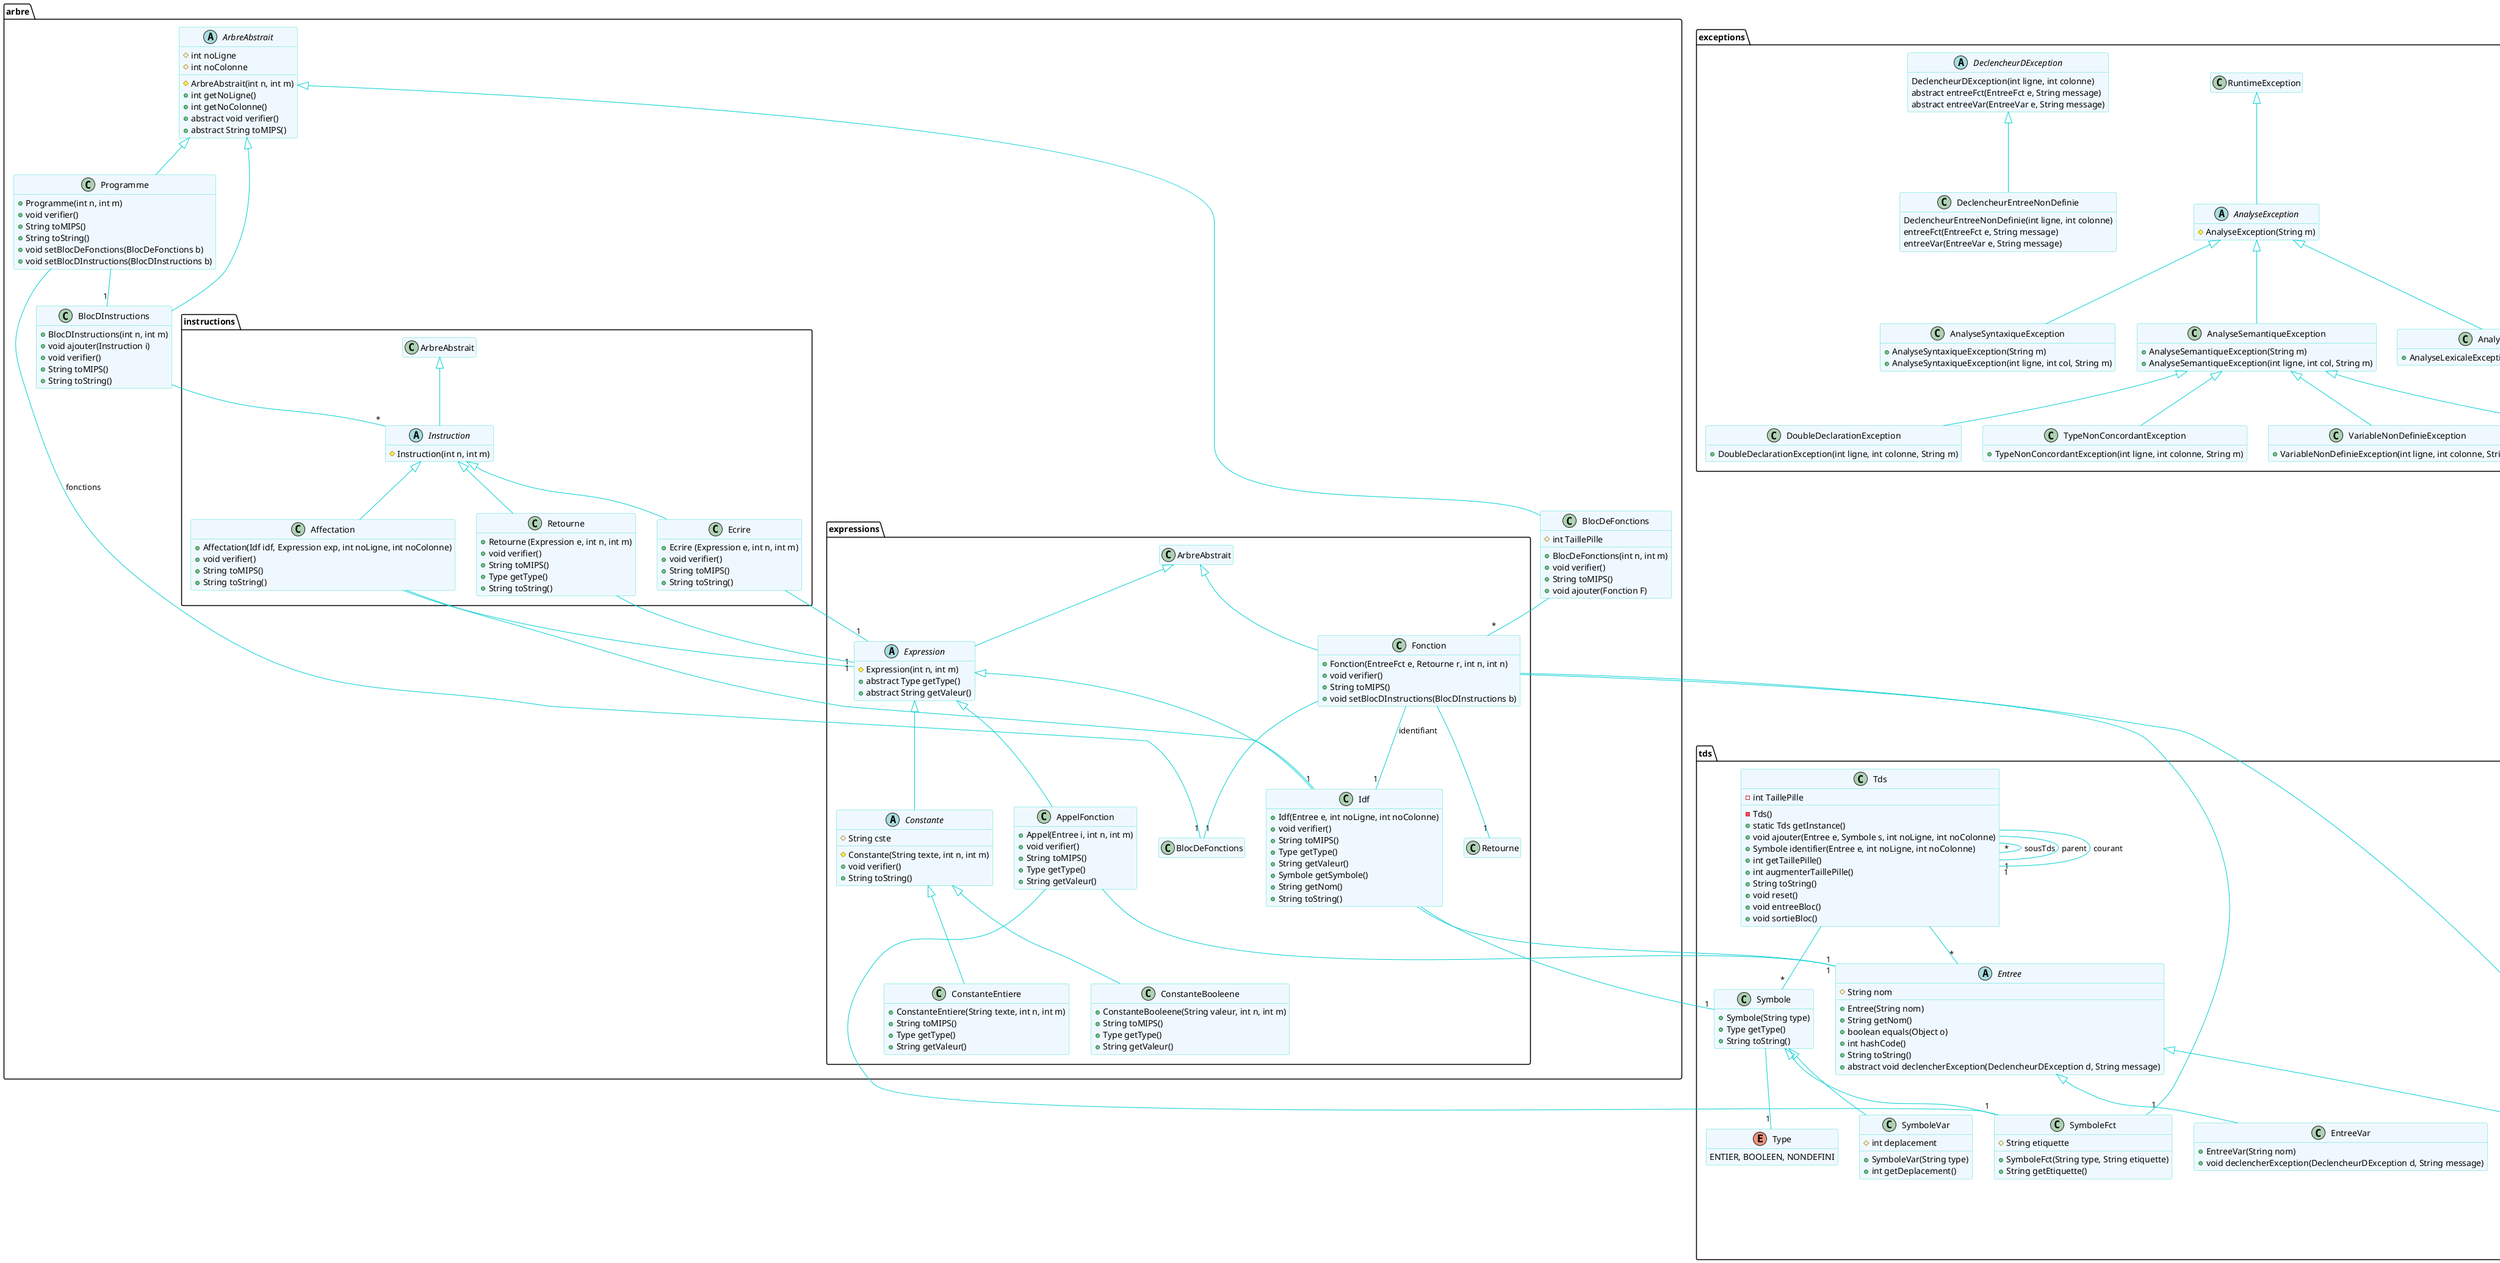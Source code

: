 @startuml
skinparam class {
BackgroundColor AliceBlue
ArrowColor DarkTurquoise
BorderColor Turquoise
}

skinparam stereotypeCBackgroundColor DarkTurquoise
skinparam stereotypeIBackgroundColor Magenta
skinparam stereotypeABackgroundColor Yellow

hide stereotype
hide empty member

package tds {
	class Symbole {
		+ Symbole(String type)
		+ Type getType()
		+ String toString()
	}
	Symbole --"1" Type

	class SymboleVar extends Symbole {
		# int deplacement
		+ SymboleVar(String type)
		+ int getDeplacement()
	}

	class SymboleFct extends Symbole {
		# String etiquette
		+ SymboleFct(String type, String etiquette)
		+ String getEtiquette()
	}

	abstract class Entree {
		# String nom
		+ Entree(String nom)
		+ String getNom()
		+ boolean equals(Object o)
		+ int hashCode()
		+ String toString()
		+ abstract void declencherException(DeclencheurDException d, String message)
	}

	class EntreeVar extends Entree {
		+ EntreeVar(String nom)
		+ void declencherException(DeclencheurDException d, String message)
	}

	class EntreeFct extends Entree {
		+ EntreeFct(String nom, String... typeParametre)
		+ boolean equals(Object o)
		+ int hashCode()
		+ void declencherException(DeclencheurDException d, String message)
	}
	EntreeFct --"*" String : typesParametres

	class Tds {
		- int TaillePille
		- Tds()
		+ static Tds getInstance()
		+ void ajouter(Entree e, Symbole s, int noLigne, int noColonne)
		+ Symbole identifier(Entree e, int noLigne, int noColonne)
		+ int getTaillePille()
		+ int augmenterTaillePille()
		+ String toString()
		+ void reset()
		+ void entreeBloc()
		+ void sortieBloc()
	}
	Tds --"*" Tds : sousTds
	Tds --"1" Tds : parent
	Tds --"1" Tds : courant
	Tds --"*" Symbole
	Tds --"*" Entree

	enum Type {
		ENTIER, BOOLEEN, NONDEFINI
	}

}

package arbre {

	package expressions {

		abstract class Constante extends Expression {
			# String cste
			# Constante(String texte, int n, int m)
			+ void verifier()
			+ String toString()
		}

		class ConstanteEntiere extends Constante {
			+ ConstanteEntiere(String texte, int n, int m)
			+ String toMIPS()
			+ Type getType()
			+ String getValeur()
		}

		class ConstanteBooleene extends Constante {
			+ ConstanteBooleene(String valeur, int n, int m)
			+ String toMIPS()
			+ Type getType()
			+ String getValeur()
		}

		abstract class Expression extends ArbreAbstrait{
			# Expression(int n, int m)
			+ abstract Type getType()
			+ abstract String getValeur()
		}

		class Idf extends Expression {
			+ Idf(Entree e, int noLigne, int noColonne)
			+ void verifier()
			+ String toMIPS()
			+ Type getType()
			+ String getValeur()
			+ Symbole getSymbole()
			+ String getNom()
			+ String toString()
		}
		Idf --"1" Symbole
		Idf --"1" Entree

		class Fonction extends ArbreAbstrait {
			+ Fonction(EntreeFct e, Retourne r, int n, int n)
			+ void verifier()
			+ String toMIPS()
			+ void setBlocDInstructions(BlocDInstructions b)
		}

		Fonction --"1" EntreeFct
		Fonction --"1" SymboleFct
		Fonction --"1" Retourne
		Fonction --"1" BlocDeFonctions

		class AppelFonction extends Expression {
			+ Appel(Entree i, int n, int m)
			+ void verifier()
			+ String toMIPS()
			+ Type getType()
			+ String getValeur()
		}

		AppelFonction --"1" Entree
		AppelFonction --"1" SymboleFct

		Fonction --"1" Idf : identifiant
	}
	package instructions {

		class Affectation extends Instruction {
			+ Affectation(Idf idf, Expression exp, int noLigne, int noColonne)
			+ void verifier()
			+ String toMIPS()
			+ String toString()
		}

		Affectation --"1" Idf
		Affectation --"1" Expression

		class Ecrire extends Instruction{
			+ Ecrire (Expression e, int n, int m)
			+ void verifier()
			+ String toMIPS()
			+ String toString()
		}
		Ecrire --"1" Expression

		abstract class Instruction extends ArbreAbstrait{
  	 		# Instruction(int n, int m)
		}

		class Retourne extends Instruction{
			+ Retourne (Expression e, int n, int m)
			+ void verifier()
			+ String toMIPS()
			+ Type getType()
			+ String toString()
		}

		Retourne --"1" Expression
	}

	abstract class ArbreAbstrait {
   		# int noLigne
   		# int noColonne
   		# ArbreAbstrait(int n, int m)
	 	+ int getNoLigne()
	 	+ int getNoColonne()
   		+ abstract void verifier()
   		+ abstract String toMIPS()
	}

	class BlocDInstructions extends ArbreAbstrait {
		+ BlocDInstructions(int n, int m)
		+ void ajouter(Instruction i)
		+ void verifier()
		+ String toMIPS()
		+ String toString()
	}
	BlocDInstructions --"*" Instruction

	class Programme extends ArbreAbstrait {
		+ Programme(int n, int m)
		+ void verifier()
		+ String toMIPS()
		+ String toString()
		+ void setBlocDeFonctions(BlocDeFonctions b)
		+ void setBlocDInstructions(BlocDInstructions b)
	}

	Programme --"1" BlocDeFonctions : fonctions
	Programme --"1" BlocDInstructions

	class BlocDeFonctions extends ArbreAbstrait {
		# int TaillePille
		+ BlocDeFonctions(int n, int m)
		+ void verifier()
		+ String toMIPS()
		+ void ajouter(Fonction F)
	}

	BlocDeFonctions --"*" Fonction

}

package exceptions {
	abstract class AnalyseException extends RuntimeException {
		# AnalyseException(String m)
	}

	class AnalyseLexicaleException extends AnalyseException {
		+ AnalyseLexicaleException(int ligne, int colonne, String m)
	}

	class AnalyseSyntaxiqueException extends AnalyseException {
		+ AnalyseSyntaxiqueException(String m)
		+ AnalyseSyntaxiqueException(int ligne, int col, String m)
	}

	class AnalyseSemantiqueException extends AnalyseException{
		+ AnalyseSemantiqueException(String m)
		+ AnalyseSemantiqueException(int ligne, int col, String m)
	}

	class DoubleDeclarationException extends AnalyseSemantiqueException {
		+ DoubleDeclarationException(int ligne, int colonne, String m)
	}

	class TypeNonConcordantException extends AnalyseSemantiqueException {
		+ TypeNonConcordantException(int ligne, int colonne, String m)
	}

	class VariableNonDefinieException extends AnalyseSemantiqueException {
		+ VariableNonDefinieException(int ligne, int colonne, String m)
	}

	class FonctionNonDefinieException extends AnalyseSemantiqueException {
		+ FonctionNonDefinieException(int ligne, int colonne, String m)
	}

	abstract DeclencheurDException {
		DeclencheurDException(int ligne, int colonne)
		abstract entreeFct(EntreeFct e, String message)
		abstract entreeVar(EntreeVar e, String message)
	}

	class DeclencheurEntreeNonDefinie extends DeclencheurDException {
		DeclencheurEntreeNonDefinie(int ligne, int colonne)
		entreeFct(EntreeFct e, String message)
		entreeVar(EntreeVar e, String message)
	}

}

package outils {
	class CreateurEtiquette {
		+ static String creer(String nomFonction)
	}
}
@enduml